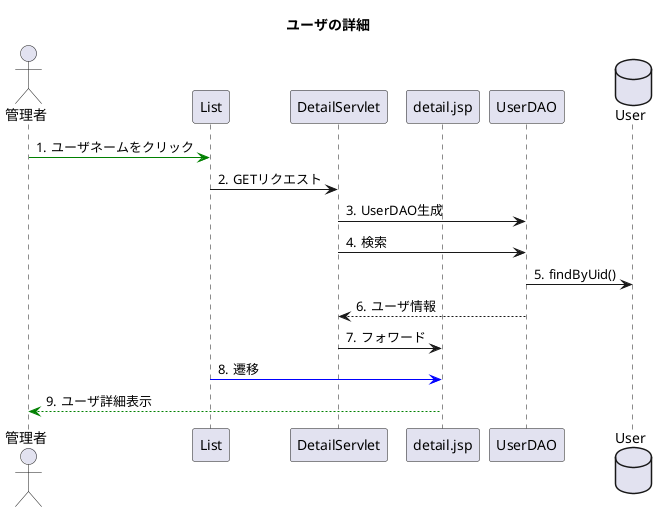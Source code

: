 @startuml
title ユーザの詳細

autonumber "#."

actor 管理者
participant List
participant DetailServlet
participant detail.jsp
participant UserDAO
database User

管理者 -[#green]> List:ユーザネームをクリック
List -> DetailServlet:GETリクエスト
DetailServlet -> UserDAO :UserDAO生成
DetailServlet -> UserDAO :検索
UserDAO -> User:findByUid()
UserDAO --> DetailServlet:ユーザ情報
DetailServlet -> detail.jsp:フォワード
List -[#blue]> detail.jsp:遷移


detail.jsp --[#green]> 管理者:ユーザ詳細表示


@enduml